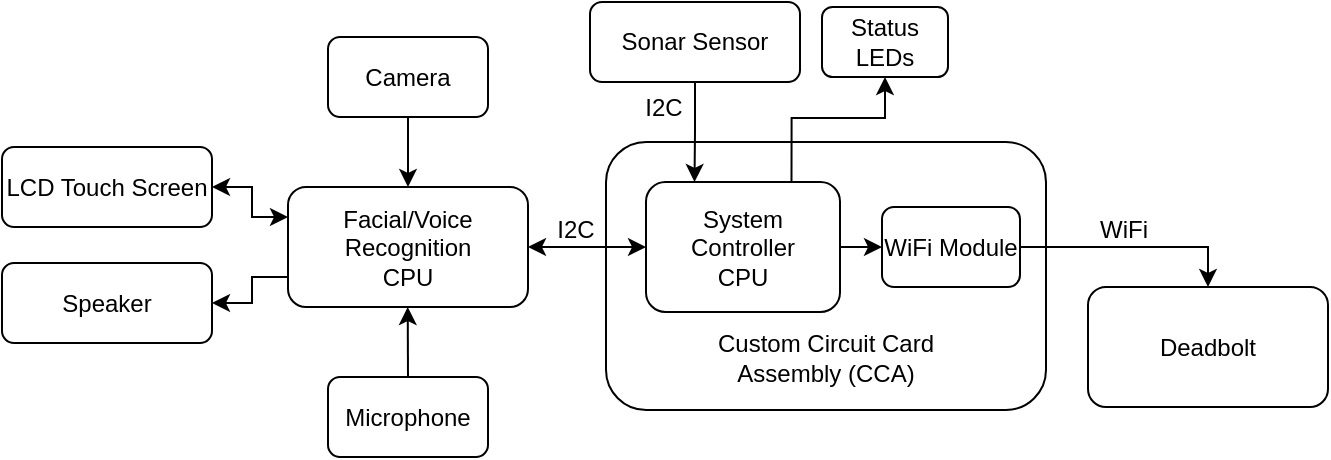 <mxfile version="14.2.7" type="github">
  <diagram id="kFYetiA7J7ejAXUuufCZ" name="Page-1">
    <mxGraphModel dx="779" dy="457" grid="0" gridSize="10" guides="1" tooltips="1" connect="1" arrows="1" fold="1" page="1" pageScale="1" pageWidth="850" pageHeight="1100" math="0" shadow="0">
      <root>
        <mxCell id="0" />
        <mxCell id="1" parent="0" />
        <mxCell id="bLn_0AlIrvN3VFcL0cqq-51" style="edgeStyle=orthogonalEdgeStyle;rounded=0;orthogonalLoop=1;jettySize=auto;html=1;entryX=0;entryY=0.25;entryDx=0;entryDy=0;startArrow=classic;startFill=1;endArrow=classic;endFill=1;" edge="1" parent="1" source="bLn_0AlIrvN3VFcL0cqq-30" target="bLn_0AlIrvN3VFcL0cqq-4">
          <mxGeometry relative="1" as="geometry" />
        </mxCell>
        <mxCell id="bLn_0AlIrvN3VFcL0cqq-30" value="LCD Touch Screen" style="rounded=1;whiteSpace=wrap;html=1;" vertex="1" parent="1">
          <mxGeometry x="118" y="262.5" width="105" height="40" as="geometry" />
        </mxCell>
        <mxCell id="bLn_0AlIrvN3VFcL0cqq-2" value="" style="rounded=1;whiteSpace=wrap;html=1;" vertex="1" parent="1">
          <mxGeometry x="420" y="260" width="220" height="134" as="geometry" />
        </mxCell>
        <mxCell id="bLn_0AlIrvN3VFcL0cqq-56" style="edgeStyle=orthogonalEdgeStyle;rounded=0;orthogonalLoop=1;jettySize=auto;html=1;exitX=0.75;exitY=0;exitDx=0;exitDy=0;entryX=0.5;entryY=1;entryDx=0;entryDy=0;startArrow=none;startFill=0;endArrow=classic;endFill=1;" edge="1" parent="1" source="bLn_0AlIrvN3VFcL0cqq-1" target="bLn_0AlIrvN3VFcL0cqq-45">
          <mxGeometry relative="1" as="geometry">
            <Array as="points">
              <mxPoint x="513" y="248" />
              <mxPoint x="560" y="248" />
            </Array>
          </mxGeometry>
        </mxCell>
        <mxCell id="bLn_0AlIrvN3VFcL0cqq-59" style="edgeStyle=orthogonalEdgeStyle;rounded=0;orthogonalLoop=1;jettySize=auto;html=1;exitX=1;exitY=0.5;exitDx=0;exitDy=0;entryX=0;entryY=0.5;entryDx=0;entryDy=0;startArrow=none;startFill=0;endArrow=classic;endFill=1;" edge="1" parent="1" source="bLn_0AlIrvN3VFcL0cqq-1" target="bLn_0AlIrvN3VFcL0cqq-57">
          <mxGeometry relative="1" as="geometry" />
        </mxCell>
        <mxCell id="bLn_0AlIrvN3VFcL0cqq-1" value="&lt;div&gt;System&lt;/div&gt;&lt;div&gt;Controller&lt;/div&gt;&lt;div&gt;CPU&lt;br&gt;&lt;/div&gt;" style="rounded=1;whiteSpace=wrap;html=1;" vertex="1" parent="1">
          <mxGeometry x="440" y="280" width="97" height="65" as="geometry" />
        </mxCell>
        <mxCell id="bLn_0AlIrvN3VFcL0cqq-3" value="Custom Circuit Card Assembly (CCA)" style="text;html=1;strokeColor=none;fillColor=none;align=center;verticalAlign=middle;whiteSpace=wrap;rounded=0;" vertex="1" parent="1">
          <mxGeometry x="455" y="357.5" width="150" height="20" as="geometry" />
        </mxCell>
        <mxCell id="bLn_0AlIrvN3VFcL0cqq-4" value="&lt;div&gt;Facial/Voice Recognition&lt;/div&gt;&lt;div&gt;CPU&lt;/div&gt;" style="rounded=1;whiteSpace=wrap;html=1;" vertex="1" parent="1">
          <mxGeometry x="261" y="282.5" width="120" height="60" as="geometry" />
        </mxCell>
        <mxCell id="bLn_0AlIrvN3VFcL0cqq-5" value="Camera" style="rounded=1;whiteSpace=wrap;html=1;" vertex="1" parent="1">
          <mxGeometry x="281" y="207.5" width="80" height="40" as="geometry" />
        </mxCell>
        <mxCell id="bLn_0AlIrvN3VFcL0cqq-6" value="Microphone" style="rounded=1;whiteSpace=wrap;html=1;" vertex="1" parent="1">
          <mxGeometry x="281" y="377.5" width="80" height="40" as="geometry" />
        </mxCell>
        <mxCell id="bLn_0AlIrvN3VFcL0cqq-7" value="" style="endArrow=classic;html=1;" edge="1" parent="1">
          <mxGeometry width="50" height="50" relative="1" as="geometry">
            <mxPoint x="321" y="377.5" as="sourcePoint" />
            <mxPoint x="320.86" y="342.5" as="targetPoint" />
          </mxGeometry>
        </mxCell>
        <mxCell id="bLn_0AlIrvN3VFcL0cqq-8" value="" style="endArrow=classic;html=1;entryX=0.5;entryY=0;entryDx=0;entryDy=0;" edge="1" parent="1" target="bLn_0AlIrvN3VFcL0cqq-4">
          <mxGeometry width="50" height="50" relative="1" as="geometry">
            <mxPoint x="321" y="247.5" as="sourcePoint" />
            <mxPoint x="320.86" y="210.0" as="targetPoint" />
          </mxGeometry>
        </mxCell>
        <mxCell id="bLn_0AlIrvN3VFcL0cqq-9" value="" style="endArrow=classic;startArrow=classic;html=1;entryX=0;entryY=0.5;entryDx=0;entryDy=0;" edge="1" parent="1" source="bLn_0AlIrvN3VFcL0cqq-4" target="bLn_0AlIrvN3VFcL0cqq-1">
          <mxGeometry width="50" height="50" relative="1" as="geometry">
            <mxPoint x="380" y="334.8" as="sourcePoint" />
            <mxPoint x="430" y="334.8" as="targetPoint" />
            <Array as="points" />
          </mxGeometry>
        </mxCell>
        <mxCell id="bLn_0AlIrvN3VFcL0cqq-23" value="I2C" style="text;html=1;strokeColor=none;fillColor=none;align=center;verticalAlign=middle;whiteSpace=wrap;rounded=0;" vertex="1" parent="1">
          <mxGeometry x="385" y="293.5" width="40" height="20" as="geometry" />
        </mxCell>
        <mxCell id="bLn_0AlIrvN3VFcL0cqq-25" value="Deadbolt" style="rounded=1;whiteSpace=wrap;html=1;" vertex="1" parent="1">
          <mxGeometry x="661" y="332.5" width="120" height="60" as="geometry" />
        </mxCell>
        <mxCell id="bLn_0AlIrvN3VFcL0cqq-34" value="WiFi" style="text;html=1;strokeColor=none;fillColor=none;align=center;verticalAlign=middle;whiteSpace=wrap;rounded=0;" vertex="1" parent="1">
          <mxGeometry x="659" y="293.5" width="40" height="20" as="geometry" />
        </mxCell>
        <mxCell id="bLn_0AlIrvN3VFcL0cqq-45" value="Status LEDs" style="rounded=1;whiteSpace=wrap;html=1;" vertex="1" parent="1">
          <mxGeometry x="528" y="192.5" width="63" height="35" as="geometry" />
        </mxCell>
        <mxCell id="bLn_0AlIrvN3VFcL0cqq-49" style="edgeStyle=orthogonalEdgeStyle;rounded=0;orthogonalLoop=1;jettySize=auto;html=1;entryX=0.25;entryY=0;entryDx=0;entryDy=0;startArrow=none;startFill=0;endArrow=classic;endFill=1;" edge="1" parent="1" source="bLn_0AlIrvN3VFcL0cqq-48" target="bLn_0AlIrvN3VFcL0cqq-1">
          <mxGeometry relative="1" as="geometry" />
        </mxCell>
        <mxCell id="bLn_0AlIrvN3VFcL0cqq-48" value="Sonar Sensor" style="rounded=1;whiteSpace=wrap;html=1;" vertex="1" parent="1">
          <mxGeometry x="412" y="190" width="105" height="40" as="geometry" />
        </mxCell>
        <mxCell id="bLn_0AlIrvN3VFcL0cqq-52" value="I2C" style="text;html=1;strokeColor=none;fillColor=none;align=center;verticalAlign=middle;whiteSpace=wrap;rounded=0;" vertex="1" parent="1">
          <mxGeometry x="429" y="233" width="40" height="20" as="geometry" />
        </mxCell>
        <mxCell id="bLn_0AlIrvN3VFcL0cqq-55" style="edgeStyle=orthogonalEdgeStyle;rounded=0;orthogonalLoop=1;jettySize=auto;html=1;entryX=0;entryY=0.75;entryDx=0;entryDy=0;startArrow=classic;startFill=1;endArrow=none;endFill=0;" edge="1" parent="1" source="bLn_0AlIrvN3VFcL0cqq-53" target="bLn_0AlIrvN3VFcL0cqq-4">
          <mxGeometry relative="1" as="geometry" />
        </mxCell>
        <mxCell id="bLn_0AlIrvN3VFcL0cqq-53" value="Speaker" style="rounded=1;whiteSpace=wrap;html=1;" vertex="1" parent="1">
          <mxGeometry x="118" y="320.5" width="105" height="40" as="geometry" />
        </mxCell>
        <mxCell id="bLn_0AlIrvN3VFcL0cqq-58" style="edgeStyle=orthogonalEdgeStyle;rounded=0;orthogonalLoop=1;jettySize=auto;html=1;exitX=1;exitY=0.5;exitDx=0;exitDy=0;entryX=0.5;entryY=0;entryDx=0;entryDy=0;startArrow=none;startFill=0;endArrow=classic;endFill=1;" edge="1" parent="1" source="bLn_0AlIrvN3VFcL0cqq-57" target="bLn_0AlIrvN3VFcL0cqq-25">
          <mxGeometry relative="1" as="geometry" />
        </mxCell>
        <mxCell id="bLn_0AlIrvN3VFcL0cqq-57" value="WiFi Module" style="rounded=1;whiteSpace=wrap;html=1;" vertex="1" parent="1">
          <mxGeometry x="558" y="292.5" width="69" height="40" as="geometry" />
        </mxCell>
        <mxCell id="bLn_0AlIrvN3VFcL0cqq-60" style="edgeStyle=orthogonalEdgeStyle;rounded=0;orthogonalLoop=1;jettySize=auto;html=1;exitX=0.5;exitY=1;exitDx=0;exitDy=0;startArrow=none;startFill=0;endArrow=classic;endFill=1;" edge="1" parent="1" source="bLn_0AlIrvN3VFcL0cqq-2" target="bLn_0AlIrvN3VFcL0cqq-2">
          <mxGeometry relative="1" as="geometry" />
        </mxCell>
      </root>
    </mxGraphModel>
  </diagram>
</mxfile>
